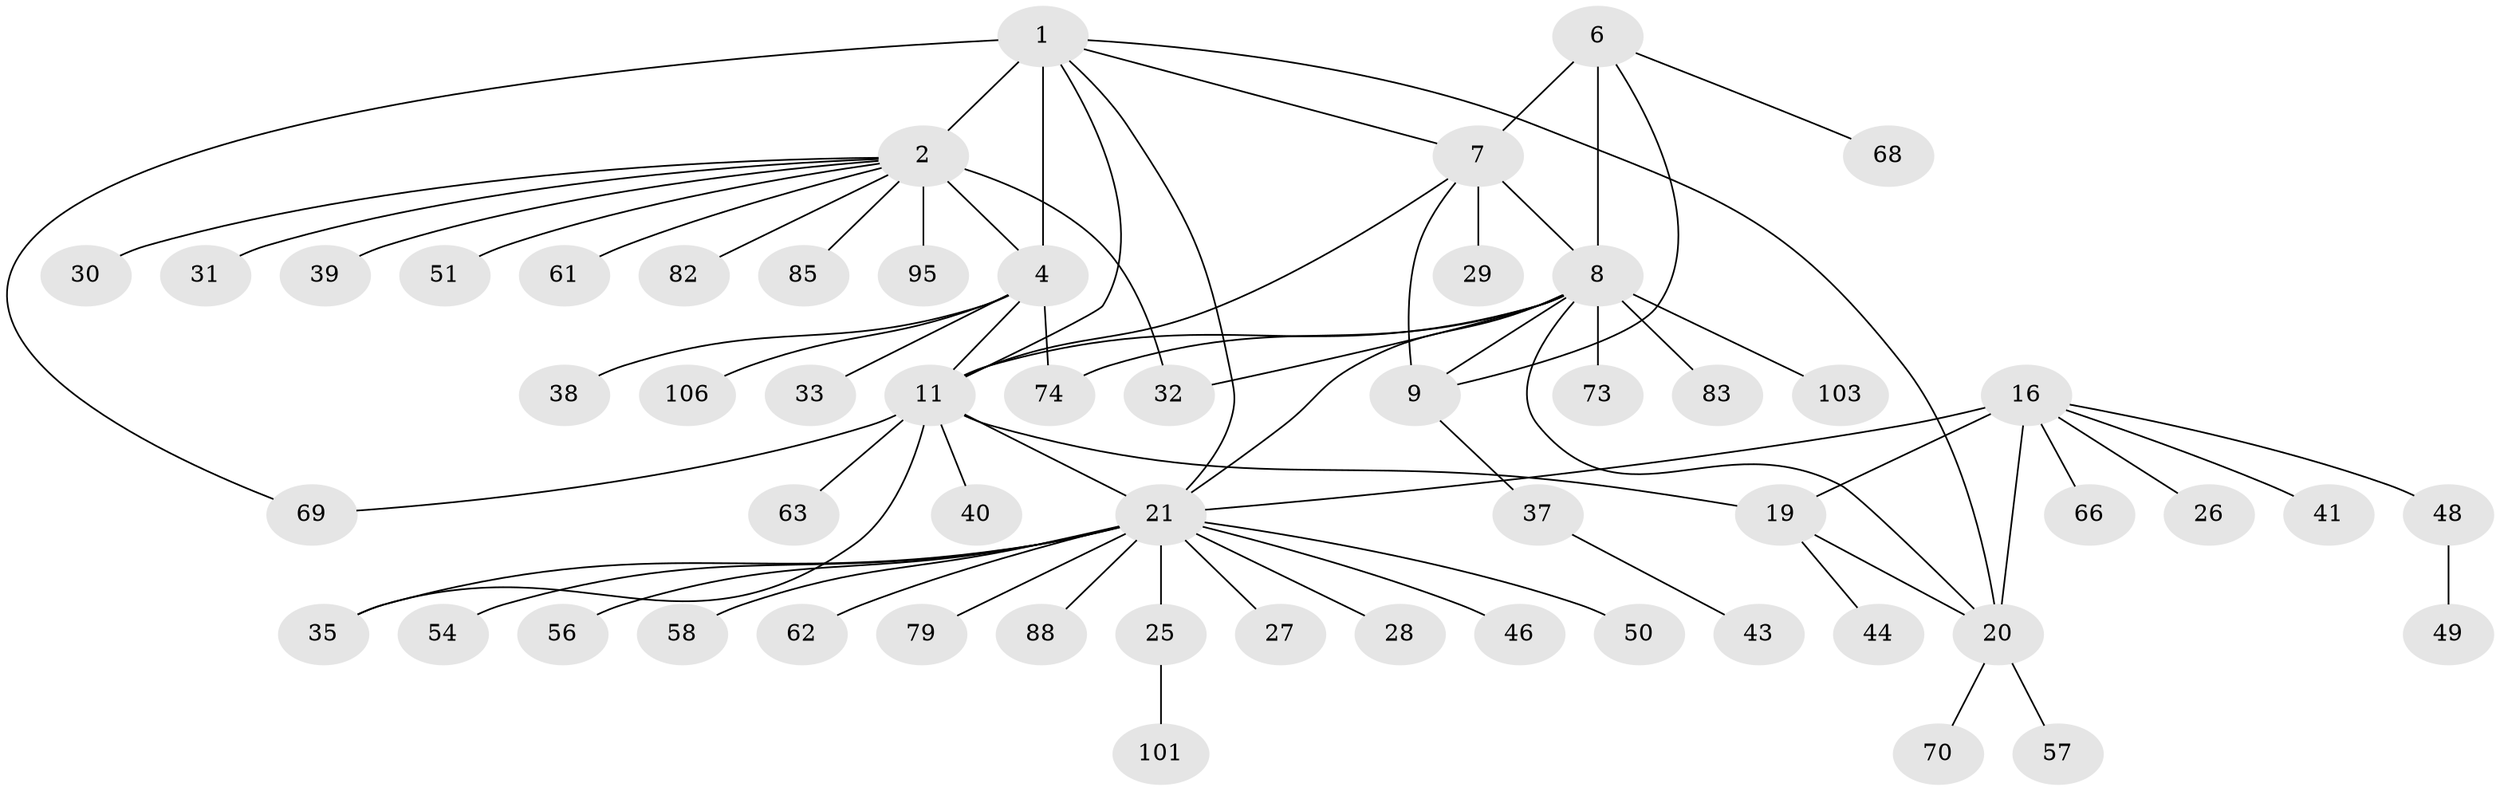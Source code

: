 // original degree distribution, {9: 0.017699115044247787, 8: 0.07079646017699115, 10: 0.008849557522123894, 7: 0.061946902654867256, 6: 0.017699115044247787, 14: 0.017699115044247787, 4: 0.017699115044247787, 5: 0.017699115044247787, 1: 0.5663716814159292, 3: 0.04424778761061947, 2: 0.1592920353982301}
// Generated by graph-tools (version 1.1) at 2025/16/03/09/25 04:16:07]
// undirected, 56 vertices, 72 edges
graph export_dot {
graph [start="1"]
  node [color=gray90,style=filled];
  1;
  2 [super="+3"];
  4 [super="+5+81"];
  6 [super="+87"];
  7 [super="+10+60+109"];
  8;
  9 [super="+52+53"];
  11 [super="+12+15+13"];
  16 [super="+17"];
  19 [super="+98"];
  20;
  21 [super="+22+23+76+42"];
  25;
  26;
  27 [super="+91+92"];
  28;
  29;
  30 [super="+71"];
  31;
  32;
  33;
  35;
  37 [super="+59"];
  38;
  39 [super="+45"];
  40;
  41;
  43;
  44;
  46;
  48 [super="+108"];
  49;
  50;
  51;
  54;
  56;
  57;
  58;
  61;
  62;
  63;
  66;
  68 [super="+107"];
  69;
  70;
  73;
  74;
  79;
  82;
  83;
  85;
  88;
  95;
  101 [super="+105"];
  103;
  106;
  1 -- 2 [weight=2];
  1 -- 4 [weight=2];
  1 -- 7;
  1 -- 20;
  1 -- 69;
  1 -- 21;
  1 -- 11;
  2 -- 4 [weight=4];
  2 -- 39;
  2 -- 51;
  2 -- 82;
  2 -- 95;
  2 -- 32;
  2 -- 85;
  2 -- 61;
  2 -- 30;
  2 -- 31;
  4 -- 33;
  4 -- 38;
  4 -- 106;
  4 -- 74;
  4 -- 11;
  6 -- 7 [weight=2];
  6 -- 8;
  6 -- 9;
  6 -- 68;
  7 -- 8 [weight=2];
  7 -- 9 [weight=2];
  7 -- 29;
  7 -- 11;
  8 -- 9;
  8 -- 20;
  8 -- 21 [weight=2];
  8 -- 32;
  8 -- 73;
  8 -- 74;
  8 -- 83;
  8 -- 103;
  8 -- 11 [weight=2];
  9 -- 37;
  11 -- 63;
  11 -- 35;
  11 -- 40;
  11 -- 69;
  11 -- 19;
  11 -- 21;
  16 -- 19 [weight=3];
  16 -- 20 [weight=3];
  16 -- 66;
  16 -- 41;
  16 -- 48;
  16 -- 21 [weight=2];
  16 -- 26;
  19 -- 20;
  19 -- 44;
  20 -- 57;
  20 -- 70;
  21 -- 25 [weight=4];
  21 -- 88;
  21 -- 79;
  21 -- 46;
  21 -- 50;
  21 -- 54;
  21 -- 56;
  21 -- 58;
  21 -- 27;
  21 -- 28;
  21 -- 62;
  21 -- 35;
  25 -- 101;
  37 -- 43;
  48 -- 49;
}
